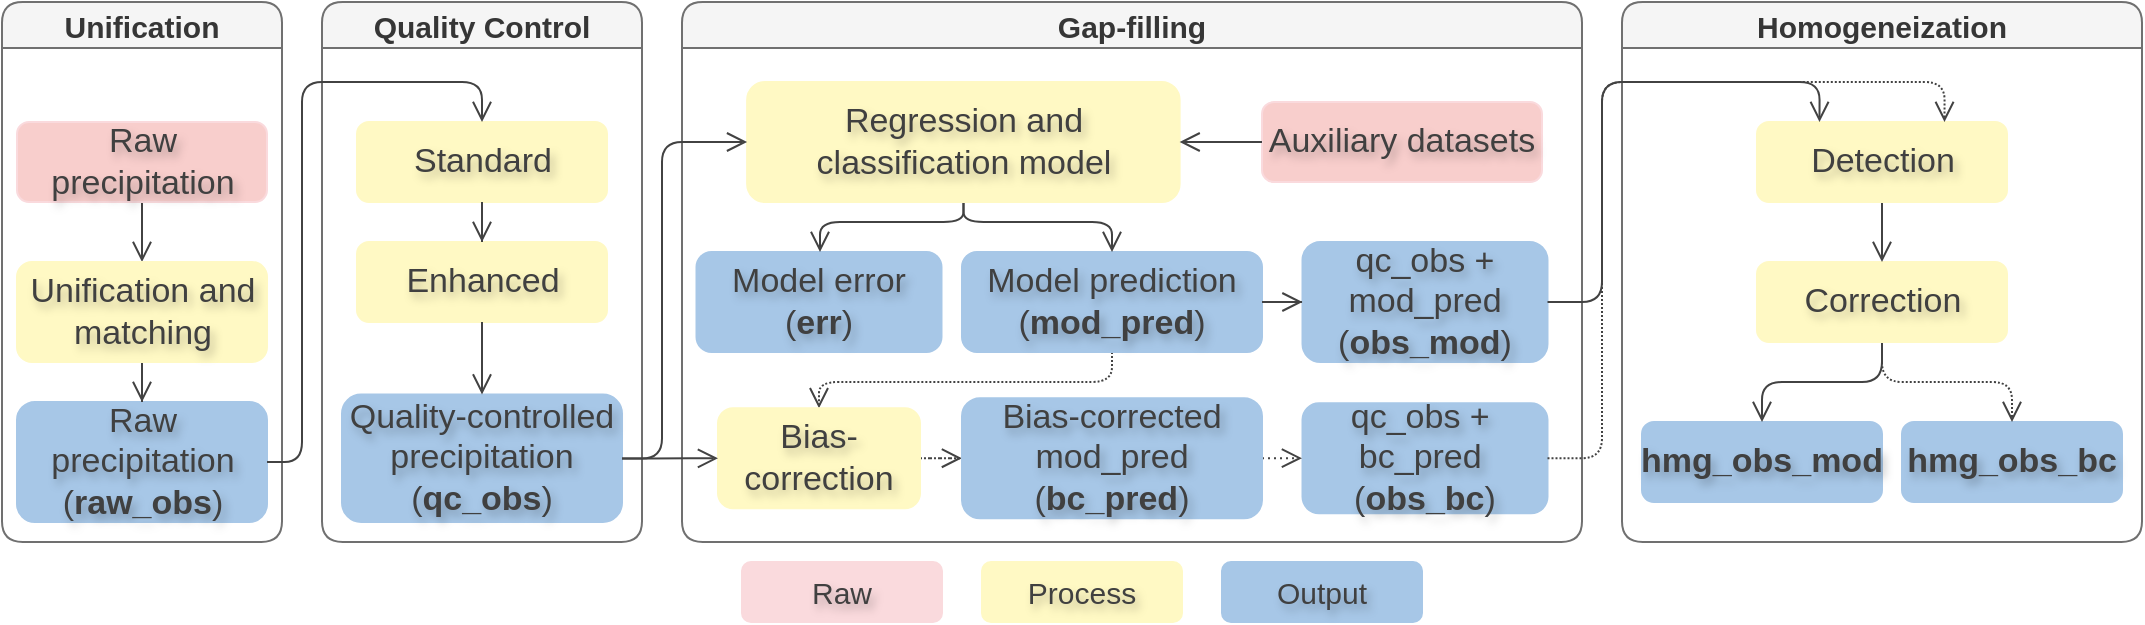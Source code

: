 <mxfile version="24.8.1">
  <diagram name="Page-1" id="W4yna8UcMUhT4XwFUqfj">
    <mxGraphModel dx="1481" dy="802" grid="1" gridSize="10" guides="1" tooltips="1" connect="1" arrows="1" fold="1" page="1" pageScale="1" pageWidth="1200" pageHeight="400" math="0" shadow="0">
      <root>
        <mxCell id="0" />
        <mxCell id="1" parent="0" />
        <mxCell id="rYvbzcU5giqxsE2-Gbjs-3" value="&lt;font style=&quot;font-size: 15px;&quot;&gt;Gap-filling&lt;/font&gt;" style="swimlane;whiteSpace=wrap;html=1;labelBackgroundColor=none;rounded=1;fillColor=#f5f5f5;strokeColor=#707070;fontColor=#363636;fontSize=15;" parent="1" vertex="1">
          <mxGeometry x="410" y="40" width="450" height="270" as="geometry" />
        </mxCell>
        <mxCell id="rYvbzcU5giqxsE2-Gbjs-68" value="&lt;span style=&quot;font-size: 17px;&quot;&gt;qc_obs +&amp;nbsp;&lt;br style=&quot;font-size: 17px;&quot;&gt;&lt;/span&gt;&lt;span style=&quot;font-size: 17px;&quot;&gt;bc_pred&amp;nbsp;&lt;/span&gt;&lt;div style=&quot;font-size: 17px;&quot;&gt;&lt;span style=&quot;font-size: 17px;&quot;&gt;&lt;span style=&quot;font-size: 17px;&quot;&gt;(&lt;b style=&quot;font-size: 17px;&quot;&gt;obs_bc&lt;/b&gt;)&lt;/span&gt;&lt;/span&gt;&lt;/div&gt;" style="rounded=1;whiteSpace=wrap;html=1;labelBackgroundColor=none;fillColor=#A7C7E7;strokeColor=#A7C7E7;fontSize=17;fontColor=#404040;textShadow=1;labelBorderColor=none;" parent="rYvbzcU5giqxsE2-Gbjs-3" vertex="1">
          <mxGeometry x="310.25" y="200.63" width="122.5" height="55" as="geometry" />
        </mxCell>
        <mxCell id="Sh1Jm_TLHkkye5z9uw8q-112" style="edgeStyle=orthogonalEdgeStyle;rounded=1;orthogonalLoop=1;jettySize=auto;html=1;entryX=0.5;entryY=0;entryDx=0;entryDy=0;endArrow=open;endFill=0;endSize=8;strokeColor=#424242;dashed=1;dashPattern=1 1;curved=0;fontSize=15;" parent="rYvbzcU5giqxsE2-Gbjs-3" source="rYvbzcU5giqxsE2-Gbjs-58" target="Sh1Jm_TLHkkye5z9uw8q-61" edge="1">
          <mxGeometry relative="1" as="geometry">
            <Array as="points">
              <mxPoint x="215" y="190" />
              <mxPoint x="69" y="190" />
            </Array>
          </mxGeometry>
        </mxCell>
        <mxCell id="rYvbzcU5giqxsE2-Gbjs-58" value="&lt;span style=&quot;font-size: 17px;&quot;&gt;Model prediction&lt;/span&gt;&lt;div style=&quot;font-size: 17px;&quot;&gt;&lt;span style=&quot;font-size: 17px;&quot;&gt;&lt;span style=&quot;font-size: 17px;&quot;&gt;(&lt;b style=&quot;font-size: 17px;&quot;&gt;mod_pred&lt;/b&gt;)&lt;/span&gt;&lt;/span&gt;&lt;/div&gt;" style="rounded=1;whiteSpace=wrap;html=1;labelBackgroundColor=none;fillColor=#A7C7E7;strokeColor=#A7C7E7;fontSize=17;fontColor=#404040;textShadow=1;labelBorderColor=none;" parent="rYvbzcU5giqxsE2-Gbjs-3" vertex="1">
          <mxGeometry x="140" y="125" width="150" height="50" as="geometry" />
        </mxCell>
        <mxCell id="Sh1Jm_TLHkkye5z9uw8q-1" value="&lt;span style=&quot;font-size: 17px;&quot;&gt;Model error&lt;/span&gt;&lt;div style=&quot;font-size: 17px;&quot;&gt;&lt;span style=&quot;font-size: 17px;&quot;&gt;(&lt;b style=&quot;font-size: 17px;&quot;&gt;err&lt;/b&gt;)&lt;/span&gt;&lt;/div&gt;" style="rounded=1;whiteSpace=wrap;html=1;labelBackgroundColor=none;fillColor=#A7C7E7;strokeColor=#A7C7E7;fontSize=17;fontColor=#404040;textShadow=1;labelBorderColor=none;" parent="rYvbzcU5giqxsE2-Gbjs-3" vertex="1">
          <mxGeometry x="7.25" y="125" width="122.5" height="50" as="geometry" />
        </mxCell>
        <mxCell id="Sh1Jm_TLHkkye5z9uw8q-105" style="edgeStyle=orthogonalEdgeStyle;rounded=1;orthogonalLoop=1;jettySize=auto;html=1;endArrow=open;endFill=0;endSize=8;strokeColor=#424242;fontSize=17;curved=0;" parent="rYvbzcU5giqxsE2-Gbjs-3" source="rYvbzcU5giqxsE2-Gbjs-43" target="Sh1Jm_TLHkkye5z9uw8q-1" edge="1">
          <mxGeometry relative="1" as="geometry">
            <Array as="points">
              <mxPoint x="141" y="110" />
              <mxPoint x="69" y="110" />
            </Array>
          </mxGeometry>
        </mxCell>
        <mxCell id="Sh1Jm_TLHkkye5z9uw8q-106" style="edgeStyle=orthogonalEdgeStyle;rounded=1;orthogonalLoop=1;jettySize=auto;html=1;endArrow=open;endFill=0;endSize=8;strokeColor=#424242;fontSize=17;curved=0;" parent="rYvbzcU5giqxsE2-Gbjs-3" source="rYvbzcU5giqxsE2-Gbjs-43" target="rYvbzcU5giqxsE2-Gbjs-58" edge="1">
          <mxGeometry relative="1" as="geometry">
            <Array as="points">
              <mxPoint x="141" y="110" />
              <mxPoint x="215" y="110" />
            </Array>
          </mxGeometry>
        </mxCell>
        <mxCell id="rYvbzcU5giqxsE2-Gbjs-43" value="&lt;font style=&quot;font-size: 17px;&quot;&gt;Regression and &lt;br style=&quot;font-size: 17px;&quot;&gt;classification model&lt;/font&gt;" style="rounded=1;whiteSpace=wrap;html=1;labelBackgroundColor=none;fillColor=#FFF9C4;strokeColor=#FFF9C4;fontSize=17;fontColor=#404040;textShadow=1;labelBorderColor=none;" parent="rYvbzcU5giqxsE2-Gbjs-3" vertex="1">
          <mxGeometry x="32.56" y="40" width="216.25" height="60" as="geometry" />
        </mxCell>
        <mxCell id="rYvbzcU5giqxsE2-Gbjs-59" value="&lt;span style=&quot;font-size: 17px;&quot;&gt;Auxiliary&amp;nbsp;&lt;/span&gt;&lt;span style=&quot;font-size: 17px; background-color: initial;&quot;&gt;datasets&lt;br style=&quot;font-size: 17px;&quot;&gt;&lt;/span&gt;" style="rounded=1;whiteSpace=wrap;html=1;labelBackgroundColor=none;fontSize=17;fillColor=#f8cecc;strokeColor=#FADADD;fontColor=#404040;textShadow=1;labelBorderColor=none;" parent="rYvbzcU5giqxsE2-Gbjs-3" vertex="1">
          <mxGeometry x="290" y="50" width="140" height="40" as="geometry" />
        </mxCell>
        <mxCell id="rYvbzcU5giqxsE2-Gbjs-82" value="&lt;span style=&quot;font-size: 17px;&quot;&gt;qc_obs + mod_pred&lt;/span&gt;&lt;div style=&quot;font-size: 17px;&quot;&gt;&lt;span style=&quot;font-size: 17px;&quot;&gt;(&lt;b style=&quot;font-size: 17px;&quot;&gt;obs_mod&lt;/b&gt;)&lt;/span&gt;&lt;/div&gt;" style="rounded=1;whiteSpace=wrap;html=1;labelBackgroundColor=none;fillColor=#A7C7E7;strokeColor=#A7C7E7;fontSize=17;fontColor=#404040;textShadow=1;labelBorderColor=none;" parent="rYvbzcU5giqxsE2-Gbjs-3" vertex="1">
          <mxGeometry x="310.25" y="120" width="122.5" height="60" as="geometry" />
        </mxCell>
        <mxCell id="rYvbzcU5giqxsE2-Gbjs-86" style="edgeStyle=orthogonalEdgeStyle;rounded=0;orthogonalLoop=1;jettySize=auto;html=1;labelBackgroundColor=none;fontColor=#545454;fontSize=17;strokeColor=#424242;textShadow=1;labelBorderColor=none;endArrow=open;endFill=0;endSize=8;" parent="rYvbzcU5giqxsE2-Gbjs-3" source="rYvbzcU5giqxsE2-Gbjs-59" target="rYvbzcU5giqxsE2-Gbjs-43" edge="1">
          <mxGeometry relative="1" as="geometry">
            <Array as="points">
              <mxPoint x="285.5" y="70" />
              <mxPoint x="285.5" y="70" />
            </Array>
          </mxGeometry>
        </mxCell>
        <mxCell id="rYvbzcU5giqxsE2-Gbjs-109" style="edgeStyle=orthogonalEdgeStyle;rounded=0;orthogonalLoop=1;jettySize=auto;html=1;labelBackgroundColor=none;fontColor=#545454;fontSize=17;strokeColor=#424242;textShadow=1;labelBorderColor=none;endArrow=open;endFill=0;endSize=8;" parent="rYvbzcU5giqxsE2-Gbjs-3" source="rYvbzcU5giqxsE2-Gbjs-58" target="rYvbzcU5giqxsE2-Gbjs-82" edge="1">
          <mxGeometry relative="1" as="geometry" />
        </mxCell>
        <mxCell id="7yuRbXb_uR1vZo2cL3EA-21" style="edgeStyle=orthogonalEdgeStyle;rounded=0;orthogonalLoop=1;jettySize=auto;html=1;entryX=0;entryY=0.5;entryDx=0;entryDy=0;dashed=1;dashPattern=1 4;jumpSize=0;jumpStyle=gap;startSize=0;endArrow=open;endFill=0;strokeWidth=1;endSize=8;strokeColor=#424242;" edge="1" parent="rYvbzcU5giqxsE2-Gbjs-3" source="Sh1Jm_TLHkkye5z9uw8q-61" target="Sh1Jm_TLHkkye5z9uw8q-64">
          <mxGeometry relative="1" as="geometry" />
        </mxCell>
        <mxCell id="Sh1Jm_TLHkkye5z9uw8q-61" value="&lt;font style=&quot;font-size: 17px;&quot;&gt;Bias-&lt;/font&gt;&lt;span style=&quot;font-size: 17px; background-color: initial;&quot;&gt;correction&lt;/span&gt;" style="rounded=1;whiteSpace=wrap;html=1;labelBackgroundColor=none;fillColor=#FFF9C4;strokeColor=#FFF9C4;fontSize=17;fontColor=#404040;textShadow=1;labelBorderColor=none;" parent="rYvbzcU5giqxsE2-Gbjs-3" vertex="1">
          <mxGeometry x="18" y="203.13" width="101" height="50" as="geometry" />
        </mxCell>
        <mxCell id="7yuRbXb_uR1vZo2cL3EA-16" style="edgeStyle=orthogonalEdgeStyle;rounded=1;orthogonalLoop=1;jettySize=auto;html=1;dashed=1;dashPattern=1 2;strokeColor=#424242;endSize=8;endArrow=open;endFill=0;curved=0;" edge="1" parent="rYvbzcU5giqxsE2-Gbjs-3" source="Sh1Jm_TLHkkye5z9uw8q-64">
          <mxGeometry relative="1" as="geometry">
            <mxPoint x="310" y="228.13" as="targetPoint" />
          </mxGeometry>
        </mxCell>
        <mxCell id="Sh1Jm_TLHkkye5z9uw8q-64" value="&lt;font style=&quot;font-size: 17px;&quot;&gt;Bias-corrected mod_pred&lt;/font&gt;&lt;font style=&quot;font-size: 17px;&quot;&gt; (&lt;b style=&quot;font-size: 17px;&quot;&gt;bc_pred&lt;/b&gt;)&lt;/font&gt;" style="rounded=1;whiteSpace=wrap;html=1;labelBackgroundColor=none;fillColor=#A7C7E7;strokeColor=#A7C7E7;fontSize=17;fontColor=#404040;textShadow=1;labelBorderColor=none;" parent="rYvbzcU5giqxsE2-Gbjs-3" vertex="1">
          <mxGeometry x="140" y="198.13" width="150" height="60" as="geometry" />
        </mxCell>
        <mxCell id="rYvbzcU5giqxsE2-Gbjs-4" value="&lt;font style=&quot;font-size: 15px;&quot;&gt;Homogeneization&lt;/font&gt;" style="swimlane;whiteSpace=wrap;html=1;labelBackgroundColor=none;rounded=1;fillColor=#f5f5f5;strokeColor=#707070;fontColor=#363636;fontSize=15;" parent="1" vertex="1">
          <mxGeometry x="880" y="40" width="260" height="270" as="geometry" />
        </mxCell>
        <mxCell id="rYvbzcU5giqxsE2-Gbjs-103" value="&lt;b style=&quot;font-size: 17px;&quot;&gt;&lt;font style=&quot;font-size: 17px;&quot;&gt;hmg_obs_mod&lt;/font&gt;&lt;/b&gt;" style="rounded=1;whiteSpace=wrap;html=1;labelBackgroundColor=none;fillColor=#A7C7E7;strokeColor=#A7C7E7;fontSize=17;fontColor=#404040;textShadow=1;labelBorderColor=none;" parent="rYvbzcU5giqxsE2-Gbjs-4" vertex="1">
          <mxGeometry x="10" y="210" width="120" height="40" as="geometry" />
        </mxCell>
        <mxCell id="rYvbzcU5giqxsE2-Gbjs-104" value="&lt;span style=&quot;font-size: 17px;&quot;&gt;&lt;b style=&quot;font-size: 17px;&quot;&gt;hmg_obs_bc&lt;/b&gt;&lt;/span&gt;" style="rounded=1;whiteSpace=wrap;html=1;labelBackgroundColor=none;fillColor=#A7C7E7;strokeColor=#A7C7E7;fontSize=17;fontColor=#404040;textShadow=1;labelBorderColor=none;" parent="rYvbzcU5giqxsE2-Gbjs-4" vertex="1">
          <mxGeometry x="140" y="210" width="110" height="40" as="geometry" />
        </mxCell>
        <mxCell id="Sh1Jm_TLHkkye5z9uw8q-46" style="edgeStyle=orthogonalEdgeStyle;rounded=1;orthogonalLoop=1;jettySize=auto;html=1;fontSize=15;fontColor=#545454;strokeColor=#424242;textShadow=1;labelBorderColor=none;labelBackgroundColor=none;endSize=8;endArrow=open;endFill=0;curved=0;" parent="rYvbzcU5giqxsE2-Gbjs-4" source="Sh1Jm_TLHkkye5z9uw8q-39" target="rYvbzcU5giqxsE2-Gbjs-103" edge="1">
          <mxGeometry relative="1" as="geometry" />
        </mxCell>
        <mxCell id="Sh1Jm_TLHkkye5z9uw8q-47" style="edgeStyle=orthogonalEdgeStyle;rounded=1;orthogonalLoop=1;jettySize=auto;html=1;dashed=1;dashPattern=1 1;fontSize=15;fontColor=#545454;strokeColor=#424242;textShadow=1;labelBorderColor=none;labelBackgroundColor=none;endSize=8;endArrow=open;endFill=0;curved=0;" parent="rYvbzcU5giqxsE2-Gbjs-4" source="Sh1Jm_TLHkkye5z9uw8q-39" target="rYvbzcU5giqxsE2-Gbjs-104" edge="1">
          <mxGeometry relative="1" as="geometry" />
        </mxCell>
        <mxCell id="Sh1Jm_TLHkkye5z9uw8q-39" value="&lt;font style=&quot;font-size: 17px;&quot;&gt;Correction&lt;/font&gt;" style="rounded=1;whiteSpace=wrap;html=1;labelBackgroundColor=none;fillColor=#FFF9C4;strokeColor=#FFF9C4;fontSize=17;fontColor=#404040;textShadow=1;labelBorderColor=none;" parent="rYvbzcU5giqxsE2-Gbjs-4" vertex="1">
          <mxGeometry x="67.5" y="130" width="125" height="40" as="geometry" />
        </mxCell>
        <mxCell id="Sh1Jm_TLHkkye5z9uw8q-42" style="edgeStyle=orthogonalEdgeStyle;rounded=0;orthogonalLoop=1;jettySize=auto;html=1;entryX=0.5;entryY=0;entryDx=0;entryDy=0;fontSize=17;fontColor=#545454;strokeColor=#424242;textShadow=1;labelBorderColor=none;labelBackgroundColor=none;endSize=8;endArrow=open;endFill=0;" parent="rYvbzcU5giqxsE2-Gbjs-4" source="Sh1Jm_TLHkkye5z9uw8q-41" target="Sh1Jm_TLHkkye5z9uw8q-39" edge="1">
          <mxGeometry relative="1" as="geometry" />
        </mxCell>
        <mxCell id="Sh1Jm_TLHkkye5z9uw8q-41" value="&lt;font style=&quot;font-size: 17px;&quot;&gt;Detection&lt;/font&gt;" style="rounded=1;whiteSpace=wrap;html=1;labelBackgroundColor=none;fillColor=#FFF9C4;strokeColor=#FFF9C4;fontSize=17;fontColor=#404040;textShadow=1;labelBorderColor=none;" parent="rYvbzcU5giqxsE2-Gbjs-4" vertex="1">
          <mxGeometry x="67.5" y="60" width="125" height="40" as="geometry" />
        </mxCell>
        <mxCell id="rYvbzcU5giqxsE2-Gbjs-1" value="&lt;font style=&quot;font-size: 15px;&quot;&gt;Unification&lt;/font&gt;" style="swimlane;whiteSpace=wrap;html=1;labelBackgroundColor=none;rounded=1;fillColor=#f5f5f5;strokeColor=#707070;fontColor=#363636;fontSize=15;" parent="1" vertex="1">
          <mxGeometry x="70" y="40" width="140" height="270" as="geometry">
            <mxRectangle x="90" y="280" width="100" height="30" as="alternateBounds" />
          </mxGeometry>
        </mxCell>
        <mxCell id="rYvbzcU5giqxsE2-Gbjs-30" value="&lt;font style=&quot;font-size: 17px;&quot;&gt;Raw precipitation (&lt;b style=&quot;font-size: 17px;&quot;&gt;raw_obs&lt;/b&gt;)&lt;/font&gt;" style="rounded=1;whiteSpace=wrap;html=1;labelBackgroundColor=none;fillColor=#A7C7E7;strokeColor=#A7C7E7;fontSize=17;fontColor=#404040;textShadow=1;labelBorderColor=none;" parent="rYvbzcU5giqxsE2-Gbjs-1" vertex="1">
          <mxGeometry x="7.5" y="200" width="125" height="60" as="geometry" />
        </mxCell>
        <mxCell id="GVIinRcIQDQHaHZ2JQYo-2" style="edgeStyle=orthogonalEdgeStyle;rounded=0;orthogonalLoop=1;jettySize=auto;html=1;entryX=0.5;entryY=0;entryDx=0;entryDy=0;endSize=8;endArrow=open;endFill=0;strokeColor=#424242;fontSize=17;" parent="rYvbzcU5giqxsE2-Gbjs-1" source="rYvbzcU5giqxsE2-Gbjs-6" target="GVIinRcIQDQHaHZ2JQYo-1" edge="1">
          <mxGeometry relative="1" as="geometry" />
        </mxCell>
        <mxCell id="rYvbzcU5giqxsE2-Gbjs-6" value="&lt;font style=&quot;font-size: 17px;&quot;&gt;Raw precipitation&lt;/font&gt;" style="rounded=1;whiteSpace=wrap;html=1;labelBackgroundColor=none;fontSize=17;fillColor=#f8cecc;strokeColor=#FADADD;fontColor=#404040;textShadow=1;labelBorderColor=none;" parent="rYvbzcU5giqxsE2-Gbjs-1" vertex="1">
          <mxGeometry x="7.5" y="60" width="125" height="40" as="geometry" />
        </mxCell>
        <mxCell id="GVIinRcIQDQHaHZ2JQYo-3" style="edgeStyle=orthogonalEdgeStyle;rounded=0;orthogonalLoop=1;jettySize=auto;html=1;entryX=0.5;entryY=0;entryDx=0;entryDy=0;strokeColor=#424242;endSize=8;endArrow=open;endFill=0;fontSize=15;" parent="rYvbzcU5giqxsE2-Gbjs-1" source="GVIinRcIQDQHaHZ2JQYo-1" target="rYvbzcU5giqxsE2-Gbjs-30" edge="1">
          <mxGeometry relative="1" as="geometry" />
        </mxCell>
        <mxCell id="GVIinRcIQDQHaHZ2JQYo-1" value="&lt;font style=&quot;font-size: 17px;&quot;&gt;Unification and matching&lt;/font&gt;" style="rounded=1;whiteSpace=wrap;html=1;labelBackgroundColor=none;fillColor=#FFF9C4;strokeColor=#FFF9C4;fontSize=17;fontColor=#404040;textShadow=1;labelBorderColor=none;" parent="rYvbzcU5giqxsE2-Gbjs-1" vertex="1">
          <mxGeometry x="7.5" y="130" width="125" height="50" as="geometry" />
        </mxCell>
        <mxCell id="rYvbzcU5giqxsE2-Gbjs-2" value="&lt;font style=&quot;font-size: 15px;&quot;&gt;Quality Control&lt;/font&gt;" style="swimlane;whiteSpace=wrap;html=1;startSize=23;labelBackgroundColor=none;rounded=1;fillColor=#f5f5f5;strokeColor=#707070;fontColor=#363636;fontSize=15;" parent="1" vertex="1">
          <mxGeometry x="230" y="40" width="160" height="270" as="geometry">
            <mxRectangle x="50" y="130" width="130" height="30" as="alternateBounds" />
          </mxGeometry>
        </mxCell>
        <mxCell id="rYvbzcU5giqxsE2-Gbjs-132" value="&lt;span style=&quot;font-size: 17px;&quot;&gt;Quality-controlled precipitation (&lt;b style=&quot;font-size: 17px;&quot;&gt;qc_obs&lt;/b&gt;)&lt;/span&gt;" style="rounded=1;whiteSpace=wrap;html=1;labelBackgroundColor=none;fillColor=#A7C7E7;strokeColor=#A7C7E7;fontSize=17;fontColor=#404040;textShadow=1;labelBorderColor=none;" parent="rYvbzcU5giqxsE2-Gbjs-2" vertex="1">
          <mxGeometry x="10" y="196.25" width="140" height="63.75" as="geometry" />
        </mxCell>
        <mxCell id="rYvbzcU5giqxsE2-Gbjs-121" value="&lt;font style=&quot;font-size: 17px;&quot;&gt;Standard&lt;/font&gt;" style="rounded=1;whiteSpace=wrap;html=1;labelBackgroundColor=none;fillColor=#FFF9C4;strokeColor=#FFF9C4;fontSize=17;fontColor=#404040;textShadow=1;labelBorderColor=none;" parent="rYvbzcU5giqxsE2-Gbjs-2" vertex="1">
          <mxGeometry x="17.5" y="60" width="125" height="40" as="geometry" />
        </mxCell>
        <mxCell id="rYvbzcU5giqxsE2-Gbjs-38" value="&lt;font style=&quot;font-size: 17px;&quot;&gt;Enhanced&lt;/font&gt;" style="rounded=1;whiteSpace=wrap;html=1;labelBackgroundColor=none;fillColor=#FFF9C4;strokeColor=#FFF9C4;fontSize=17;fontColor=#404040;textShadow=1;labelBorderColor=none;" parent="rYvbzcU5giqxsE2-Gbjs-2" vertex="1">
          <mxGeometry x="17.5" y="120" width="125" height="40" as="geometry" />
        </mxCell>
        <mxCell id="rYvbzcU5giqxsE2-Gbjs-137" style="edgeStyle=orthogonalEdgeStyle;rounded=0;orthogonalLoop=1;jettySize=auto;html=1;labelBackgroundColor=none;fontColor=#545454;fontSize=17;strokeColor=#424242;textShadow=1;labelBorderColor=none;endArrow=open;endFill=0;endSize=8;" parent="rYvbzcU5giqxsE2-Gbjs-2" source="rYvbzcU5giqxsE2-Gbjs-121" target="rYvbzcU5giqxsE2-Gbjs-38" edge="1">
          <mxGeometry relative="1" as="geometry" />
        </mxCell>
        <mxCell id="rYvbzcU5giqxsE2-Gbjs-138" style="edgeStyle=orthogonalEdgeStyle;rounded=0;orthogonalLoop=1;jettySize=auto;html=1;entryX=0.5;entryY=0;entryDx=0;entryDy=0;labelBackgroundColor=none;fontColor=#545454;fontSize=15;strokeColor=#424242;textShadow=1;labelBorderColor=none;endArrow=open;endFill=0;endSize=8;" parent="rYvbzcU5giqxsE2-Gbjs-2" source="rYvbzcU5giqxsE2-Gbjs-38" target="rYvbzcU5giqxsE2-Gbjs-132" edge="1">
          <mxGeometry relative="1" as="geometry" />
        </mxCell>
        <mxCell id="Sh1Jm_TLHkkye5z9uw8q-52" value="Raw" style="rounded=1;whiteSpace=wrap;html=1;labelBackgroundColor=none;fontSize=15;fillColor=#FADADD;strokeColor=#FADADD;fontColor=#404040;textShadow=1;" parent="1" vertex="1">
          <mxGeometry x="440" y="320" width="100" height="30" as="geometry" />
        </mxCell>
        <mxCell id="Sh1Jm_TLHkkye5z9uw8q-53" value="&lt;font style=&quot;font-size: 15px;&quot;&gt;Process&lt;/font&gt;" style="rounded=1;whiteSpace=wrap;html=1;labelBackgroundColor=none;fillColor=#FFF9C4;strokeColor=#FFF9C4;fontSize=15;fontColor=#404040;textShadow=1;" parent="1" vertex="1">
          <mxGeometry x="560" y="320" width="100" height="30" as="geometry" />
        </mxCell>
        <mxCell id="Sh1Jm_TLHkkye5z9uw8q-56" value="Output" style="rounded=1;whiteSpace=wrap;html=1;labelBackgroundColor=none;fontSize=15;fillColor=#A7C7E7;strokeColor=#A7C7E7;fontColor=#404040;textShadow=1;" parent="1" vertex="1">
          <mxGeometry x="680" y="320" width="100" height="30" as="geometry" />
        </mxCell>
        <mxCell id="7yuRbXb_uR1vZo2cL3EA-22" style="edgeStyle=orthogonalEdgeStyle;rounded=1;orthogonalLoop=1;jettySize=auto;html=1;entryX=0;entryY=0.5;entryDx=0;entryDy=0;strokeColor=#424242;strokeWidth=1;endSize=8;endArrow=open;endFill=0;curved=0;" edge="1" parent="1" source="rYvbzcU5giqxsE2-Gbjs-132" target="Sh1Jm_TLHkkye5z9uw8q-61">
          <mxGeometry relative="1" as="geometry" />
        </mxCell>
        <mxCell id="7yuRbXb_uR1vZo2cL3EA-23" style="edgeStyle=orthogonalEdgeStyle;rounded=1;orthogonalLoop=1;jettySize=auto;html=1;entryX=0;entryY=0.5;entryDx=0;entryDy=0;strokeColor=#424242;strokeWidth=1;endSize=8;endArrow=open;endFill=0;curved=0;" edge="1" parent="1" source="rYvbzcU5giqxsE2-Gbjs-132" target="rYvbzcU5giqxsE2-Gbjs-43">
          <mxGeometry relative="1" as="geometry">
            <Array as="points">
              <mxPoint x="400" y="268" />
              <mxPoint x="400" y="110" />
            </Array>
          </mxGeometry>
        </mxCell>
        <mxCell id="7yuRbXb_uR1vZo2cL3EA-24" style="edgeStyle=orthogonalEdgeStyle;rounded=1;orthogonalLoop=1;jettySize=auto;html=1;entryX=0.5;entryY=0;entryDx=0;entryDy=0;strokeColor=#424242;endSize=8;endArrow=open;endFill=0;curved=0;" edge="1" parent="1" source="rYvbzcU5giqxsE2-Gbjs-30" target="rYvbzcU5giqxsE2-Gbjs-121">
          <mxGeometry relative="1" as="geometry">
            <Array as="points">
              <mxPoint x="220" y="270" />
              <mxPoint x="220" y="80" />
              <mxPoint x="310" y="80" />
            </Array>
          </mxGeometry>
        </mxCell>
        <mxCell id="7yuRbXb_uR1vZo2cL3EA-27" style="edgeStyle=orthogonalEdgeStyle;rounded=1;orthogonalLoop=1;jettySize=auto;html=1;entryX=0.75;entryY=0;entryDx=0;entryDy=0;strokeColor=#424242;curved=0;endArrow=open;endFill=0;endSize=8;dashed=1;dashPattern=1 1;jumpSize=13;" edge="1" parent="1" source="rYvbzcU5giqxsE2-Gbjs-68" target="Sh1Jm_TLHkkye5z9uw8q-41">
          <mxGeometry relative="1" as="geometry">
            <Array as="points">
              <mxPoint x="870" y="268" />
              <mxPoint x="870" y="80" />
              <mxPoint x="1041" y="80" />
            </Array>
          </mxGeometry>
        </mxCell>
        <mxCell id="7yuRbXb_uR1vZo2cL3EA-28" style="edgeStyle=orthogonalEdgeStyle;rounded=1;orthogonalLoop=1;jettySize=auto;html=1;entryX=0.25;entryY=0;entryDx=0;entryDy=0;strokeColor=#424242;curved=0;endArrow=open;endFill=0;endSize=8;" edge="1" parent="1" source="rYvbzcU5giqxsE2-Gbjs-82" target="Sh1Jm_TLHkkye5z9uw8q-41">
          <mxGeometry relative="1" as="geometry">
            <Array as="points">
              <mxPoint x="870" y="190" />
              <mxPoint x="870" y="80" />
              <mxPoint x="979" y="80" />
            </Array>
          </mxGeometry>
        </mxCell>
      </root>
    </mxGraphModel>
  </diagram>
</mxfile>
